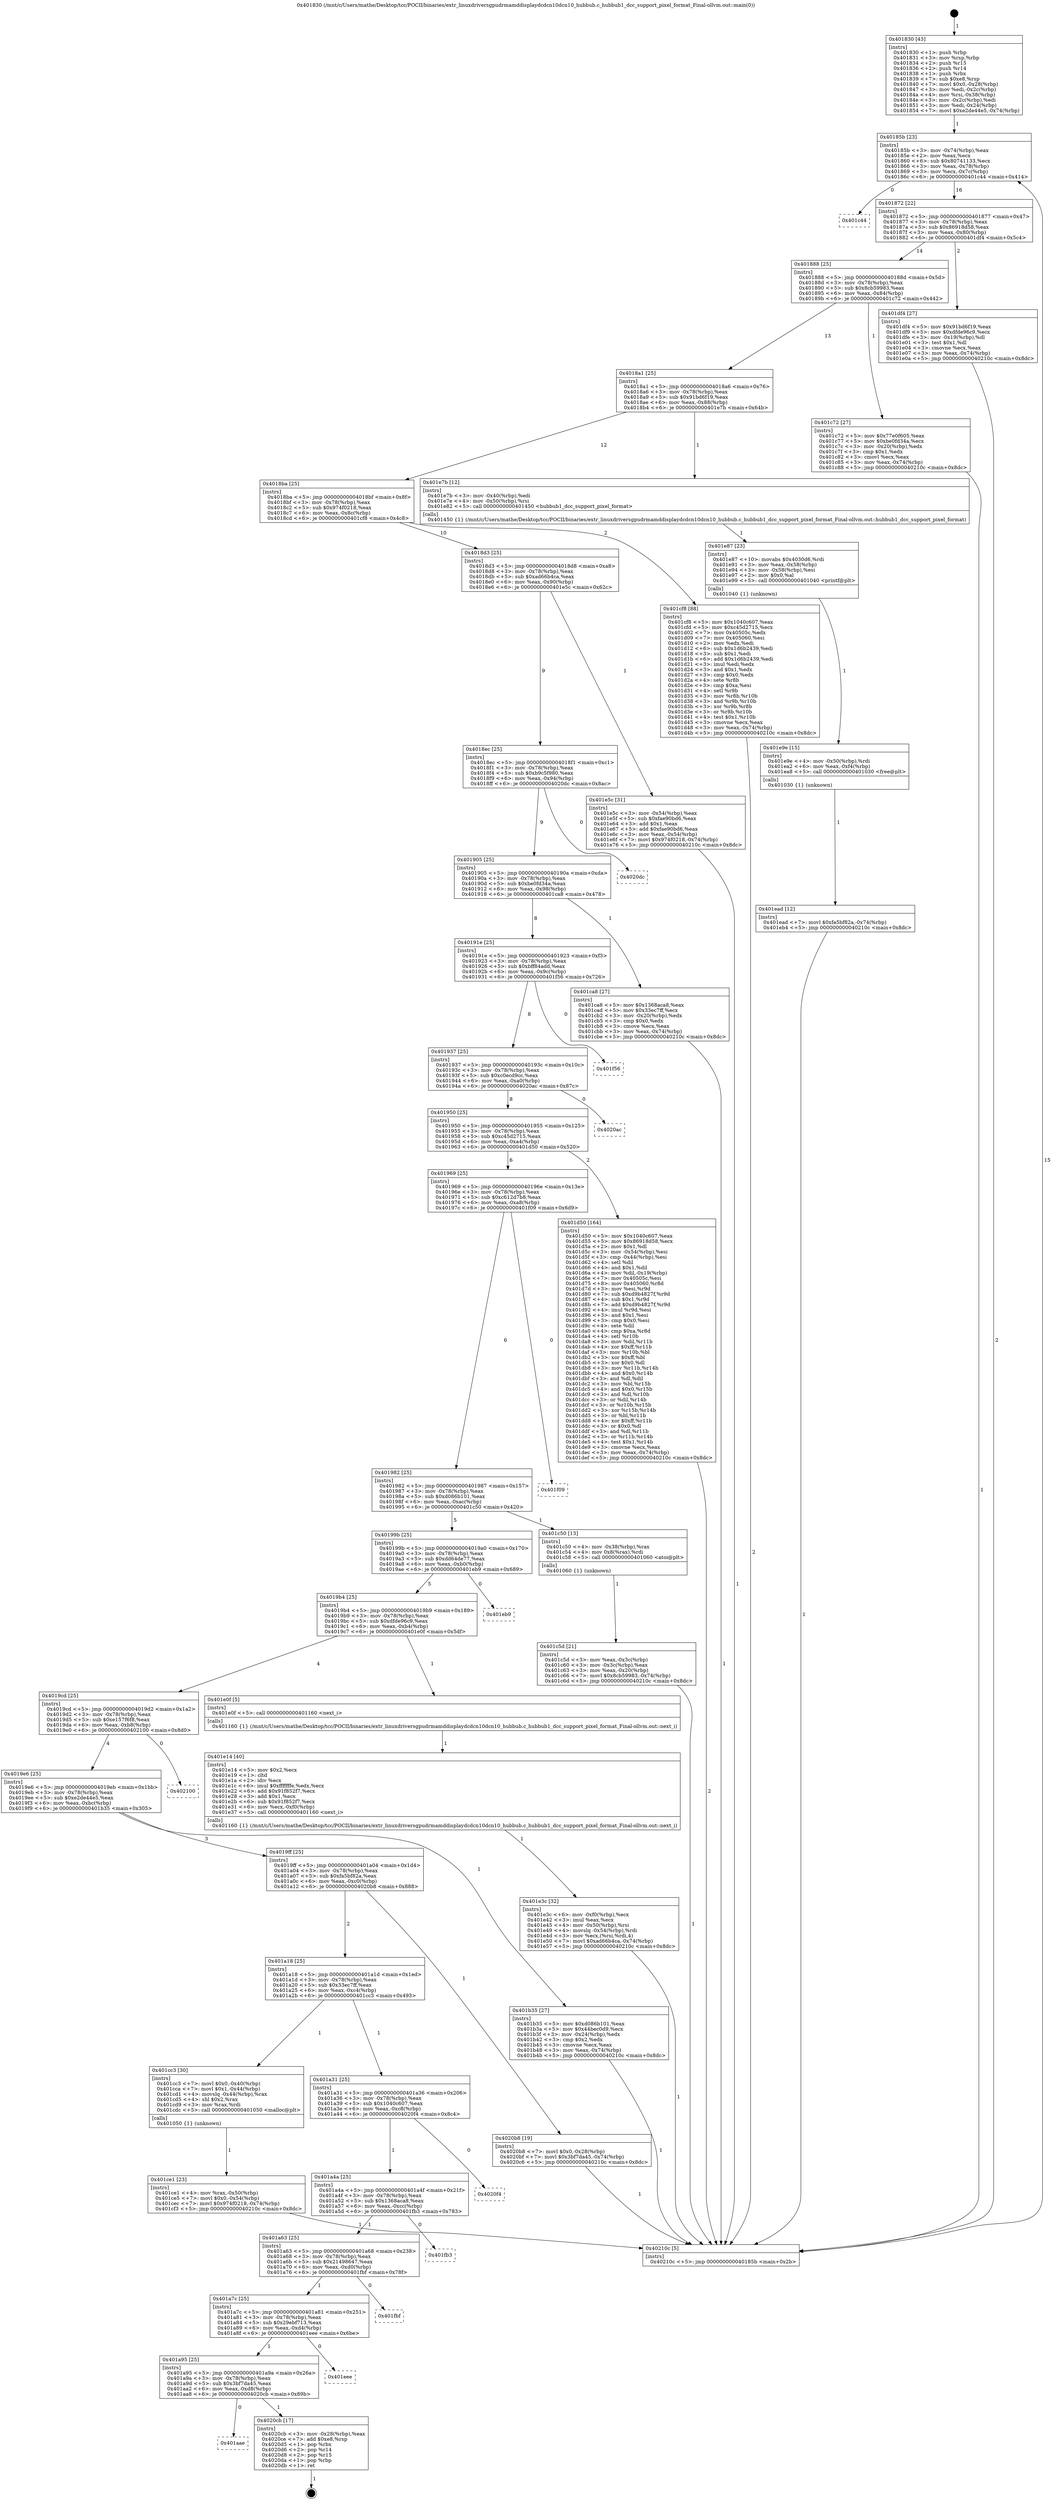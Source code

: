 digraph "0x401830" {
  label = "0x401830 (/mnt/c/Users/mathe/Desktop/tcc/POCII/binaries/extr_linuxdriversgpudrmamddisplaydcdcn10dcn10_hubbub.c_hubbub1_dcc_support_pixel_format_Final-ollvm.out::main(0))"
  labelloc = "t"
  node[shape=record]

  Entry [label="",width=0.3,height=0.3,shape=circle,fillcolor=black,style=filled]
  "0x40185b" [label="{
     0x40185b [23]\l
     | [instrs]\l
     &nbsp;&nbsp;0x40185b \<+3\>: mov -0x74(%rbp),%eax\l
     &nbsp;&nbsp;0x40185e \<+2\>: mov %eax,%ecx\l
     &nbsp;&nbsp;0x401860 \<+6\>: sub $0x80741133,%ecx\l
     &nbsp;&nbsp;0x401866 \<+3\>: mov %eax,-0x78(%rbp)\l
     &nbsp;&nbsp;0x401869 \<+3\>: mov %ecx,-0x7c(%rbp)\l
     &nbsp;&nbsp;0x40186c \<+6\>: je 0000000000401c44 \<main+0x414\>\l
  }"]
  "0x401c44" [label="{
     0x401c44\l
  }", style=dashed]
  "0x401872" [label="{
     0x401872 [22]\l
     | [instrs]\l
     &nbsp;&nbsp;0x401872 \<+5\>: jmp 0000000000401877 \<main+0x47\>\l
     &nbsp;&nbsp;0x401877 \<+3\>: mov -0x78(%rbp),%eax\l
     &nbsp;&nbsp;0x40187a \<+5\>: sub $0x86918d58,%eax\l
     &nbsp;&nbsp;0x40187f \<+3\>: mov %eax,-0x80(%rbp)\l
     &nbsp;&nbsp;0x401882 \<+6\>: je 0000000000401df4 \<main+0x5c4\>\l
  }"]
  Exit [label="",width=0.3,height=0.3,shape=circle,fillcolor=black,style=filled,peripheries=2]
  "0x401df4" [label="{
     0x401df4 [27]\l
     | [instrs]\l
     &nbsp;&nbsp;0x401df4 \<+5\>: mov $0x91bd6f19,%eax\l
     &nbsp;&nbsp;0x401df9 \<+5\>: mov $0xdfde96c9,%ecx\l
     &nbsp;&nbsp;0x401dfe \<+3\>: mov -0x19(%rbp),%dl\l
     &nbsp;&nbsp;0x401e01 \<+3\>: test $0x1,%dl\l
     &nbsp;&nbsp;0x401e04 \<+3\>: cmovne %ecx,%eax\l
     &nbsp;&nbsp;0x401e07 \<+3\>: mov %eax,-0x74(%rbp)\l
     &nbsp;&nbsp;0x401e0a \<+5\>: jmp 000000000040210c \<main+0x8dc\>\l
  }"]
  "0x401888" [label="{
     0x401888 [25]\l
     | [instrs]\l
     &nbsp;&nbsp;0x401888 \<+5\>: jmp 000000000040188d \<main+0x5d\>\l
     &nbsp;&nbsp;0x40188d \<+3\>: mov -0x78(%rbp),%eax\l
     &nbsp;&nbsp;0x401890 \<+5\>: sub $0x8cb59983,%eax\l
     &nbsp;&nbsp;0x401895 \<+6\>: mov %eax,-0x84(%rbp)\l
     &nbsp;&nbsp;0x40189b \<+6\>: je 0000000000401c72 \<main+0x442\>\l
  }"]
  "0x401aae" [label="{
     0x401aae\l
  }", style=dashed]
  "0x401c72" [label="{
     0x401c72 [27]\l
     | [instrs]\l
     &nbsp;&nbsp;0x401c72 \<+5\>: mov $0x77e0f605,%eax\l
     &nbsp;&nbsp;0x401c77 \<+5\>: mov $0xbe0fd34a,%ecx\l
     &nbsp;&nbsp;0x401c7c \<+3\>: mov -0x20(%rbp),%edx\l
     &nbsp;&nbsp;0x401c7f \<+3\>: cmp $0x1,%edx\l
     &nbsp;&nbsp;0x401c82 \<+3\>: cmovl %ecx,%eax\l
     &nbsp;&nbsp;0x401c85 \<+3\>: mov %eax,-0x74(%rbp)\l
     &nbsp;&nbsp;0x401c88 \<+5\>: jmp 000000000040210c \<main+0x8dc\>\l
  }"]
  "0x4018a1" [label="{
     0x4018a1 [25]\l
     | [instrs]\l
     &nbsp;&nbsp;0x4018a1 \<+5\>: jmp 00000000004018a6 \<main+0x76\>\l
     &nbsp;&nbsp;0x4018a6 \<+3\>: mov -0x78(%rbp),%eax\l
     &nbsp;&nbsp;0x4018a9 \<+5\>: sub $0x91bd6f19,%eax\l
     &nbsp;&nbsp;0x4018ae \<+6\>: mov %eax,-0x88(%rbp)\l
     &nbsp;&nbsp;0x4018b4 \<+6\>: je 0000000000401e7b \<main+0x64b\>\l
  }"]
  "0x4020cb" [label="{
     0x4020cb [17]\l
     | [instrs]\l
     &nbsp;&nbsp;0x4020cb \<+3\>: mov -0x28(%rbp),%eax\l
     &nbsp;&nbsp;0x4020ce \<+7\>: add $0xe8,%rsp\l
     &nbsp;&nbsp;0x4020d5 \<+1\>: pop %rbx\l
     &nbsp;&nbsp;0x4020d6 \<+2\>: pop %r14\l
     &nbsp;&nbsp;0x4020d8 \<+2\>: pop %r15\l
     &nbsp;&nbsp;0x4020da \<+1\>: pop %rbp\l
     &nbsp;&nbsp;0x4020db \<+1\>: ret\l
  }"]
  "0x401e7b" [label="{
     0x401e7b [12]\l
     | [instrs]\l
     &nbsp;&nbsp;0x401e7b \<+3\>: mov -0x40(%rbp),%edi\l
     &nbsp;&nbsp;0x401e7e \<+4\>: mov -0x50(%rbp),%rsi\l
     &nbsp;&nbsp;0x401e82 \<+5\>: call 0000000000401450 \<hubbub1_dcc_support_pixel_format\>\l
     | [calls]\l
     &nbsp;&nbsp;0x401450 \{1\} (/mnt/c/Users/mathe/Desktop/tcc/POCII/binaries/extr_linuxdriversgpudrmamddisplaydcdcn10dcn10_hubbub.c_hubbub1_dcc_support_pixel_format_Final-ollvm.out::hubbub1_dcc_support_pixel_format)\l
  }"]
  "0x4018ba" [label="{
     0x4018ba [25]\l
     | [instrs]\l
     &nbsp;&nbsp;0x4018ba \<+5\>: jmp 00000000004018bf \<main+0x8f\>\l
     &nbsp;&nbsp;0x4018bf \<+3\>: mov -0x78(%rbp),%eax\l
     &nbsp;&nbsp;0x4018c2 \<+5\>: sub $0x974f0218,%eax\l
     &nbsp;&nbsp;0x4018c7 \<+6\>: mov %eax,-0x8c(%rbp)\l
     &nbsp;&nbsp;0x4018cd \<+6\>: je 0000000000401cf8 \<main+0x4c8\>\l
  }"]
  "0x401a95" [label="{
     0x401a95 [25]\l
     | [instrs]\l
     &nbsp;&nbsp;0x401a95 \<+5\>: jmp 0000000000401a9a \<main+0x26a\>\l
     &nbsp;&nbsp;0x401a9a \<+3\>: mov -0x78(%rbp),%eax\l
     &nbsp;&nbsp;0x401a9d \<+5\>: sub $0x3bf7da45,%eax\l
     &nbsp;&nbsp;0x401aa2 \<+6\>: mov %eax,-0xd8(%rbp)\l
     &nbsp;&nbsp;0x401aa8 \<+6\>: je 00000000004020cb \<main+0x89b\>\l
  }"]
  "0x401cf8" [label="{
     0x401cf8 [88]\l
     | [instrs]\l
     &nbsp;&nbsp;0x401cf8 \<+5\>: mov $0x1040c607,%eax\l
     &nbsp;&nbsp;0x401cfd \<+5\>: mov $0xc45d2715,%ecx\l
     &nbsp;&nbsp;0x401d02 \<+7\>: mov 0x40505c,%edx\l
     &nbsp;&nbsp;0x401d09 \<+7\>: mov 0x405060,%esi\l
     &nbsp;&nbsp;0x401d10 \<+2\>: mov %edx,%edi\l
     &nbsp;&nbsp;0x401d12 \<+6\>: sub $0x1d6b2439,%edi\l
     &nbsp;&nbsp;0x401d18 \<+3\>: sub $0x1,%edi\l
     &nbsp;&nbsp;0x401d1b \<+6\>: add $0x1d6b2439,%edi\l
     &nbsp;&nbsp;0x401d21 \<+3\>: imul %edi,%edx\l
     &nbsp;&nbsp;0x401d24 \<+3\>: and $0x1,%edx\l
     &nbsp;&nbsp;0x401d27 \<+3\>: cmp $0x0,%edx\l
     &nbsp;&nbsp;0x401d2a \<+4\>: sete %r8b\l
     &nbsp;&nbsp;0x401d2e \<+3\>: cmp $0xa,%esi\l
     &nbsp;&nbsp;0x401d31 \<+4\>: setl %r9b\l
     &nbsp;&nbsp;0x401d35 \<+3\>: mov %r8b,%r10b\l
     &nbsp;&nbsp;0x401d38 \<+3\>: and %r9b,%r10b\l
     &nbsp;&nbsp;0x401d3b \<+3\>: xor %r9b,%r8b\l
     &nbsp;&nbsp;0x401d3e \<+3\>: or %r8b,%r10b\l
     &nbsp;&nbsp;0x401d41 \<+4\>: test $0x1,%r10b\l
     &nbsp;&nbsp;0x401d45 \<+3\>: cmovne %ecx,%eax\l
     &nbsp;&nbsp;0x401d48 \<+3\>: mov %eax,-0x74(%rbp)\l
     &nbsp;&nbsp;0x401d4b \<+5\>: jmp 000000000040210c \<main+0x8dc\>\l
  }"]
  "0x4018d3" [label="{
     0x4018d3 [25]\l
     | [instrs]\l
     &nbsp;&nbsp;0x4018d3 \<+5\>: jmp 00000000004018d8 \<main+0xa8\>\l
     &nbsp;&nbsp;0x4018d8 \<+3\>: mov -0x78(%rbp),%eax\l
     &nbsp;&nbsp;0x4018db \<+5\>: sub $0xad66b4ca,%eax\l
     &nbsp;&nbsp;0x4018e0 \<+6\>: mov %eax,-0x90(%rbp)\l
     &nbsp;&nbsp;0x4018e6 \<+6\>: je 0000000000401e5c \<main+0x62c\>\l
  }"]
  "0x401eee" [label="{
     0x401eee\l
  }", style=dashed]
  "0x401e5c" [label="{
     0x401e5c [31]\l
     | [instrs]\l
     &nbsp;&nbsp;0x401e5c \<+3\>: mov -0x54(%rbp),%eax\l
     &nbsp;&nbsp;0x401e5f \<+5\>: sub $0xfae90bd6,%eax\l
     &nbsp;&nbsp;0x401e64 \<+3\>: add $0x1,%eax\l
     &nbsp;&nbsp;0x401e67 \<+5\>: add $0xfae90bd6,%eax\l
     &nbsp;&nbsp;0x401e6c \<+3\>: mov %eax,-0x54(%rbp)\l
     &nbsp;&nbsp;0x401e6f \<+7\>: movl $0x974f0218,-0x74(%rbp)\l
     &nbsp;&nbsp;0x401e76 \<+5\>: jmp 000000000040210c \<main+0x8dc\>\l
  }"]
  "0x4018ec" [label="{
     0x4018ec [25]\l
     | [instrs]\l
     &nbsp;&nbsp;0x4018ec \<+5\>: jmp 00000000004018f1 \<main+0xc1\>\l
     &nbsp;&nbsp;0x4018f1 \<+3\>: mov -0x78(%rbp),%eax\l
     &nbsp;&nbsp;0x4018f4 \<+5\>: sub $0xb9c5f980,%eax\l
     &nbsp;&nbsp;0x4018f9 \<+6\>: mov %eax,-0x94(%rbp)\l
     &nbsp;&nbsp;0x4018ff \<+6\>: je 00000000004020dc \<main+0x8ac\>\l
  }"]
  "0x401a7c" [label="{
     0x401a7c [25]\l
     | [instrs]\l
     &nbsp;&nbsp;0x401a7c \<+5\>: jmp 0000000000401a81 \<main+0x251\>\l
     &nbsp;&nbsp;0x401a81 \<+3\>: mov -0x78(%rbp),%eax\l
     &nbsp;&nbsp;0x401a84 \<+5\>: sub $0x29ebf713,%eax\l
     &nbsp;&nbsp;0x401a89 \<+6\>: mov %eax,-0xd4(%rbp)\l
     &nbsp;&nbsp;0x401a8f \<+6\>: je 0000000000401eee \<main+0x6be\>\l
  }"]
  "0x4020dc" [label="{
     0x4020dc\l
  }", style=dashed]
  "0x401905" [label="{
     0x401905 [25]\l
     | [instrs]\l
     &nbsp;&nbsp;0x401905 \<+5\>: jmp 000000000040190a \<main+0xda\>\l
     &nbsp;&nbsp;0x40190a \<+3\>: mov -0x78(%rbp),%eax\l
     &nbsp;&nbsp;0x40190d \<+5\>: sub $0xbe0fd34a,%eax\l
     &nbsp;&nbsp;0x401912 \<+6\>: mov %eax,-0x98(%rbp)\l
     &nbsp;&nbsp;0x401918 \<+6\>: je 0000000000401ca8 \<main+0x478\>\l
  }"]
  "0x401fbf" [label="{
     0x401fbf\l
  }", style=dashed]
  "0x401ca8" [label="{
     0x401ca8 [27]\l
     | [instrs]\l
     &nbsp;&nbsp;0x401ca8 \<+5\>: mov $0x1368aca8,%eax\l
     &nbsp;&nbsp;0x401cad \<+5\>: mov $0x33ec7ff,%ecx\l
     &nbsp;&nbsp;0x401cb2 \<+3\>: mov -0x20(%rbp),%edx\l
     &nbsp;&nbsp;0x401cb5 \<+3\>: cmp $0x0,%edx\l
     &nbsp;&nbsp;0x401cb8 \<+3\>: cmove %ecx,%eax\l
     &nbsp;&nbsp;0x401cbb \<+3\>: mov %eax,-0x74(%rbp)\l
     &nbsp;&nbsp;0x401cbe \<+5\>: jmp 000000000040210c \<main+0x8dc\>\l
  }"]
  "0x40191e" [label="{
     0x40191e [25]\l
     | [instrs]\l
     &nbsp;&nbsp;0x40191e \<+5\>: jmp 0000000000401923 \<main+0xf3\>\l
     &nbsp;&nbsp;0x401923 \<+3\>: mov -0x78(%rbp),%eax\l
     &nbsp;&nbsp;0x401926 \<+5\>: sub $0xbff84add,%eax\l
     &nbsp;&nbsp;0x40192b \<+6\>: mov %eax,-0x9c(%rbp)\l
     &nbsp;&nbsp;0x401931 \<+6\>: je 0000000000401f56 \<main+0x726\>\l
  }"]
  "0x401a63" [label="{
     0x401a63 [25]\l
     | [instrs]\l
     &nbsp;&nbsp;0x401a63 \<+5\>: jmp 0000000000401a68 \<main+0x238\>\l
     &nbsp;&nbsp;0x401a68 \<+3\>: mov -0x78(%rbp),%eax\l
     &nbsp;&nbsp;0x401a6b \<+5\>: sub $0x21498647,%eax\l
     &nbsp;&nbsp;0x401a70 \<+6\>: mov %eax,-0xd0(%rbp)\l
     &nbsp;&nbsp;0x401a76 \<+6\>: je 0000000000401fbf \<main+0x78f\>\l
  }"]
  "0x401f56" [label="{
     0x401f56\l
  }", style=dashed]
  "0x401937" [label="{
     0x401937 [25]\l
     | [instrs]\l
     &nbsp;&nbsp;0x401937 \<+5\>: jmp 000000000040193c \<main+0x10c\>\l
     &nbsp;&nbsp;0x40193c \<+3\>: mov -0x78(%rbp),%eax\l
     &nbsp;&nbsp;0x40193f \<+5\>: sub $0xc0ecd9cc,%eax\l
     &nbsp;&nbsp;0x401944 \<+6\>: mov %eax,-0xa0(%rbp)\l
     &nbsp;&nbsp;0x40194a \<+6\>: je 00000000004020ac \<main+0x87c\>\l
  }"]
  "0x401fb3" [label="{
     0x401fb3\l
  }", style=dashed]
  "0x4020ac" [label="{
     0x4020ac\l
  }", style=dashed]
  "0x401950" [label="{
     0x401950 [25]\l
     | [instrs]\l
     &nbsp;&nbsp;0x401950 \<+5\>: jmp 0000000000401955 \<main+0x125\>\l
     &nbsp;&nbsp;0x401955 \<+3\>: mov -0x78(%rbp),%eax\l
     &nbsp;&nbsp;0x401958 \<+5\>: sub $0xc45d2715,%eax\l
     &nbsp;&nbsp;0x40195d \<+6\>: mov %eax,-0xa4(%rbp)\l
     &nbsp;&nbsp;0x401963 \<+6\>: je 0000000000401d50 \<main+0x520\>\l
  }"]
  "0x401a4a" [label="{
     0x401a4a [25]\l
     | [instrs]\l
     &nbsp;&nbsp;0x401a4a \<+5\>: jmp 0000000000401a4f \<main+0x21f\>\l
     &nbsp;&nbsp;0x401a4f \<+3\>: mov -0x78(%rbp),%eax\l
     &nbsp;&nbsp;0x401a52 \<+5\>: sub $0x1368aca8,%eax\l
     &nbsp;&nbsp;0x401a57 \<+6\>: mov %eax,-0xcc(%rbp)\l
     &nbsp;&nbsp;0x401a5d \<+6\>: je 0000000000401fb3 \<main+0x783\>\l
  }"]
  "0x401d50" [label="{
     0x401d50 [164]\l
     | [instrs]\l
     &nbsp;&nbsp;0x401d50 \<+5\>: mov $0x1040c607,%eax\l
     &nbsp;&nbsp;0x401d55 \<+5\>: mov $0x86918d58,%ecx\l
     &nbsp;&nbsp;0x401d5a \<+2\>: mov $0x1,%dl\l
     &nbsp;&nbsp;0x401d5c \<+3\>: mov -0x54(%rbp),%esi\l
     &nbsp;&nbsp;0x401d5f \<+3\>: cmp -0x44(%rbp),%esi\l
     &nbsp;&nbsp;0x401d62 \<+4\>: setl %dil\l
     &nbsp;&nbsp;0x401d66 \<+4\>: and $0x1,%dil\l
     &nbsp;&nbsp;0x401d6a \<+4\>: mov %dil,-0x19(%rbp)\l
     &nbsp;&nbsp;0x401d6e \<+7\>: mov 0x40505c,%esi\l
     &nbsp;&nbsp;0x401d75 \<+8\>: mov 0x405060,%r8d\l
     &nbsp;&nbsp;0x401d7d \<+3\>: mov %esi,%r9d\l
     &nbsp;&nbsp;0x401d80 \<+7\>: sub $0xd9b4827f,%r9d\l
     &nbsp;&nbsp;0x401d87 \<+4\>: sub $0x1,%r9d\l
     &nbsp;&nbsp;0x401d8b \<+7\>: add $0xd9b4827f,%r9d\l
     &nbsp;&nbsp;0x401d92 \<+4\>: imul %r9d,%esi\l
     &nbsp;&nbsp;0x401d96 \<+3\>: and $0x1,%esi\l
     &nbsp;&nbsp;0x401d99 \<+3\>: cmp $0x0,%esi\l
     &nbsp;&nbsp;0x401d9c \<+4\>: sete %dil\l
     &nbsp;&nbsp;0x401da0 \<+4\>: cmp $0xa,%r8d\l
     &nbsp;&nbsp;0x401da4 \<+4\>: setl %r10b\l
     &nbsp;&nbsp;0x401da8 \<+3\>: mov %dil,%r11b\l
     &nbsp;&nbsp;0x401dab \<+4\>: xor $0xff,%r11b\l
     &nbsp;&nbsp;0x401daf \<+3\>: mov %r10b,%bl\l
     &nbsp;&nbsp;0x401db2 \<+3\>: xor $0xff,%bl\l
     &nbsp;&nbsp;0x401db5 \<+3\>: xor $0x0,%dl\l
     &nbsp;&nbsp;0x401db8 \<+3\>: mov %r11b,%r14b\l
     &nbsp;&nbsp;0x401dbb \<+4\>: and $0x0,%r14b\l
     &nbsp;&nbsp;0x401dbf \<+3\>: and %dl,%dil\l
     &nbsp;&nbsp;0x401dc2 \<+3\>: mov %bl,%r15b\l
     &nbsp;&nbsp;0x401dc5 \<+4\>: and $0x0,%r15b\l
     &nbsp;&nbsp;0x401dc9 \<+3\>: and %dl,%r10b\l
     &nbsp;&nbsp;0x401dcc \<+3\>: or %dil,%r14b\l
     &nbsp;&nbsp;0x401dcf \<+3\>: or %r10b,%r15b\l
     &nbsp;&nbsp;0x401dd2 \<+3\>: xor %r15b,%r14b\l
     &nbsp;&nbsp;0x401dd5 \<+3\>: or %bl,%r11b\l
     &nbsp;&nbsp;0x401dd8 \<+4\>: xor $0xff,%r11b\l
     &nbsp;&nbsp;0x401ddc \<+3\>: or $0x0,%dl\l
     &nbsp;&nbsp;0x401ddf \<+3\>: and %dl,%r11b\l
     &nbsp;&nbsp;0x401de2 \<+3\>: or %r11b,%r14b\l
     &nbsp;&nbsp;0x401de5 \<+4\>: test $0x1,%r14b\l
     &nbsp;&nbsp;0x401de9 \<+3\>: cmovne %ecx,%eax\l
     &nbsp;&nbsp;0x401dec \<+3\>: mov %eax,-0x74(%rbp)\l
     &nbsp;&nbsp;0x401def \<+5\>: jmp 000000000040210c \<main+0x8dc\>\l
  }"]
  "0x401969" [label="{
     0x401969 [25]\l
     | [instrs]\l
     &nbsp;&nbsp;0x401969 \<+5\>: jmp 000000000040196e \<main+0x13e\>\l
     &nbsp;&nbsp;0x40196e \<+3\>: mov -0x78(%rbp),%eax\l
     &nbsp;&nbsp;0x401971 \<+5\>: sub $0xc612d7b8,%eax\l
     &nbsp;&nbsp;0x401976 \<+6\>: mov %eax,-0xa8(%rbp)\l
     &nbsp;&nbsp;0x40197c \<+6\>: je 0000000000401f09 \<main+0x6d9\>\l
  }"]
  "0x4020f4" [label="{
     0x4020f4\l
  }", style=dashed]
  "0x401f09" [label="{
     0x401f09\l
  }", style=dashed]
  "0x401982" [label="{
     0x401982 [25]\l
     | [instrs]\l
     &nbsp;&nbsp;0x401982 \<+5\>: jmp 0000000000401987 \<main+0x157\>\l
     &nbsp;&nbsp;0x401987 \<+3\>: mov -0x78(%rbp),%eax\l
     &nbsp;&nbsp;0x40198a \<+5\>: sub $0xd086b101,%eax\l
     &nbsp;&nbsp;0x40198f \<+6\>: mov %eax,-0xac(%rbp)\l
     &nbsp;&nbsp;0x401995 \<+6\>: je 0000000000401c50 \<main+0x420\>\l
  }"]
  "0x401ead" [label="{
     0x401ead [12]\l
     | [instrs]\l
     &nbsp;&nbsp;0x401ead \<+7\>: movl $0xfa5bf82a,-0x74(%rbp)\l
     &nbsp;&nbsp;0x401eb4 \<+5\>: jmp 000000000040210c \<main+0x8dc\>\l
  }"]
  "0x401c50" [label="{
     0x401c50 [13]\l
     | [instrs]\l
     &nbsp;&nbsp;0x401c50 \<+4\>: mov -0x38(%rbp),%rax\l
     &nbsp;&nbsp;0x401c54 \<+4\>: mov 0x8(%rax),%rdi\l
     &nbsp;&nbsp;0x401c58 \<+5\>: call 0000000000401060 \<atoi@plt\>\l
     | [calls]\l
     &nbsp;&nbsp;0x401060 \{1\} (unknown)\l
  }"]
  "0x40199b" [label="{
     0x40199b [25]\l
     | [instrs]\l
     &nbsp;&nbsp;0x40199b \<+5\>: jmp 00000000004019a0 \<main+0x170\>\l
     &nbsp;&nbsp;0x4019a0 \<+3\>: mov -0x78(%rbp),%eax\l
     &nbsp;&nbsp;0x4019a3 \<+5\>: sub $0xdd64de77,%eax\l
     &nbsp;&nbsp;0x4019a8 \<+6\>: mov %eax,-0xb0(%rbp)\l
     &nbsp;&nbsp;0x4019ae \<+6\>: je 0000000000401eb9 \<main+0x689\>\l
  }"]
  "0x401e9e" [label="{
     0x401e9e [15]\l
     | [instrs]\l
     &nbsp;&nbsp;0x401e9e \<+4\>: mov -0x50(%rbp),%rdi\l
     &nbsp;&nbsp;0x401ea2 \<+6\>: mov %eax,-0xf4(%rbp)\l
     &nbsp;&nbsp;0x401ea8 \<+5\>: call 0000000000401030 \<free@plt\>\l
     | [calls]\l
     &nbsp;&nbsp;0x401030 \{1\} (unknown)\l
  }"]
  "0x401eb9" [label="{
     0x401eb9\l
  }", style=dashed]
  "0x4019b4" [label="{
     0x4019b4 [25]\l
     | [instrs]\l
     &nbsp;&nbsp;0x4019b4 \<+5\>: jmp 00000000004019b9 \<main+0x189\>\l
     &nbsp;&nbsp;0x4019b9 \<+3\>: mov -0x78(%rbp),%eax\l
     &nbsp;&nbsp;0x4019bc \<+5\>: sub $0xdfde96c9,%eax\l
     &nbsp;&nbsp;0x4019c1 \<+6\>: mov %eax,-0xb4(%rbp)\l
     &nbsp;&nbsp;0x4019c7 \<+6\>: je 0000000000401e0f \<main+0x5df\>\l
  }"]
  "0x401e87" [label="{
     0x401e87 [23]\l
     | [instrs]\l
     &nbsp;&nbsp;0x401e87 \<+10\>: movabs $0x4030d6,%rdi\l
     &nbsp;&nbsp;0x401e91 \<+3\>: mov %eax,-0x58(%rbp)\l
     &nbsp;&nbsp;0x401e94 \<+3\>: mov -0x58(%rbp),%esi\l
     &nbsp;&nbsp;0x401e97 \<+2\>: mov $0x0,%al\l
     &nbsp;&nbsp;0x401e99 \<+5\>: call 0000000000401040 \<printf@plt\>\l
     | [calls]\l
     &nbsp;&nbsp;0x401040 \{1\} (unknown)\l
  }"]
  "0x401e0f" [label="{
     0x401e0f [5]\l
     | [instrs]\l
     &nbsp;&nbsp;0x401e0f \<+5\>: call 0000000000401160 \<next_i\>\l
     | [calls]\l
     &nbsp;&nbsp;0x401160 \{1\} (/mnt/c/Users/mathe/Desktop/tcc/POCII/binaries/extr_linuxdriversgpudrmamddisplaydcdcn10dcn10_hubbub.c_hubbub1_dcc_support_pixel_format_Final-ollvm.out::next_i)\l
  }"]
  "0x4019cd" [label="{
     0x4019cd [25]\l
     | [instrs]\l
     &nbsp;&nbsp;0x4019cd \<+5\>: jmp 00000000004019d2 \<main+0x1a2\>\l
     &nbsp;&nbsp;0x4019d2 \<+3\>: mov -0x78(%rbp),%eax\l
     &nbsp;&nbsp;0x4019d5 \<+5\>: sub $0xe157f6f8,%eax\l
     &nbsp;&nbsp;0x4019da \<+6\>: mov %eax,-0xb8(%rbp)\l
     &nbsp;&nbsp;0x4019e0 \<+6\>: je 0000000000402100 \<main+0x8d0\>\l
  }"]
  "0x401e3c" [label="{
     0x401e3c [32]\l
     | [instrs]\l
     &nbsp;&nbsp;0x401e3c \<+6\>: mov -0xf0(%rbp),%ecx\l
     &nbsp;&nbsp;0x401e42 \<+3\>: imul %eax,%ecx\l
     &nbsp;&nbsp;0x401e45 \<+4\>: mov -0x50(%rbp),%rsi\l
     &nbsp;&nbsp;0x401e49 \<+4\>: movslq -0x54(%rbp),%rdi\l
     &nbsp;&nbsp;0x401e4d \<+3\>: mov %ecx,(%rsi,%rdi,4)\l
     &nbsp;&nbsp;0x401e50 \<+7\>: movl $0xad66b4ca,-0x74(%rbp)\l
     &nbsp;&nbsp;0x401e57 \<+5\>: jmp 000000000040210c \<main+0x8dc\>\l
  }"]
  "0x402100" [label="{
     0x402100\l
  }", style=dashed]
  "0x4019e6" [label="{
     0x4019e6 [25]\l
     | [instrs]\l
     &nbsp;&nbsp;0x4019e6 \<+5\>: jmp 00000000004019eb \<main+0x1bb\>\l
     &nbsp;&nbsp;0x4019eb \<+3\>: mov -0x78(%rbp),%eax\l
     &nbsp;&nbsp;0x4019ee \<+5\>: sub $0xe2de44e5,%eax\l
     &nbsp;&nbsp;0x4019f3 \<+6\>: mov %eax,-0xbc(%rbp)\l
     &nbsp;&nbsp;0x4019f9 \<+6\>: je 0000000000401b35 \<main+0x305\>\l
  }"]
  "0x401e14" [label="{
     0x401e14 [40]\l
     | [instrs]\l
     &nbsp;&nbsp;0x401e14 \<+5\>: mov $0x2,%ecx\l
     &nbsp;&nbsp;0x401e19 \<+1\>: cltd\l
     &nbsp;&nbsp;0x401e1a \<+2\>: idiv %ecx\l
     &nbsp;&nbsp;0x401e1c \<+6\>: imul $0xfffffffe,%edx,%ecx\l
     &nbsp;&nbsp;0x401e22 \<+6\>: add $0x91f852f7,%ecx\l
     &nbsp;&nbsp;0x401e28 \<+3\>: add $0x1,%ecx\l
     &nbsp;&nbsp;0x401e2b \<+6\>: sub $0x91f852f7,%ecx\l
     &nbsp;&nbsp;0x401e31 \<+6\>: mov %ecx,-0xf0(%rbp)\l
     &nbsp;&nbsp;0x401e37 \<+5\>: call 0000000000401160 \<next_i\>\l
     | [calls]\l
     &nbsp;&nbsp;0x401160 \{1\} (/mnt/c/Users/mathe/Desktop/tcc/POCII/binaries/extr_linuxdriversgpudrmamddisplaydcdcn10dcn10_hubbub.c_hubbub1_dcc_support_pixel_format_Final-ollvm.out::next_i)\l
  }"]
  "0x401b35" [label="{
     0x401b35 [27]\l
     | [instrs]\l
     &nbsp;&nbsp;0x401b35 \<+5\>: mov $0xd086b101,%eax\l
     &nbsp;&nbsp;0x401b3a \<+5\>: mov $0x44bec0d9,%ecx\l
     &nbsp;&nbsp;0x401b3f \<+3\>: mov -0x24(%rbp),%edx\l
     &nbsp;&nbsp;0x401b42 \<+3\>: cmp $0x2,%edx\l
     &nbsp;&nbsp;0x401b45 \<+3\>: cmovne %ecx,%eax\l
     &nbsp;&nbsp;0x401b48 \<+3\>: mov %eax,-0x74(%rbp)\l
     &nbsp;&nbsp;0x401b4b \<+5\>: jmp 000000000040210c \<main+0x8dc\>\l
  }"]
  "0x4019ff" [label="{
     0x4019ff [25]\l
     | [instrs]\l
     &nbsp;&nbsp;0x4019ff \<+5\>: jmp 0000000000401a04 \<main+0x1d4\>\l
     &nbsp;&nbsp;0x401a04 \<+3\>: mov -0x78(%rbp),%eax\l
     &nbsp;&nbsp;0x401a07 \<+5\>: sub $0xfa5bf82a,%eax\l
     &nbsp;&nbsp;0x401a0c \<+6\>: mov %eax,-0xc0(%rbp)\l
     &nbsp;&nbsp;0x401a12 \<+6\>: je 00000000004020b8 \<main+0x888\>\l
  }"]
  "0x40210c" [label="{
     0x40210c [5]\l
     | [instrs]\l
     &nbsp;&nbsp;0x40210c \<+5\>: jmp 000000000040185b \<main+0x2b\>\l
  }"]
  "0x401830" [label="{
     0x401830 [43]\l
     | [instrs]\l
     &nbsp;&nbsp;0x401830 \<+1\>: push %rbp\l
     &nbsp;&nbsp;0x401831 \<+3\>: mov %rsp,%rbp\l
     &nbsp;&nbsp;0x401834 \<+2\>: push %r15\l
     &nbsp;&nbsp;0x401836 \<+2\>: push %r14\l
     &nbsp;&nbsp;0x401838 \<+1\>: push %rbx\l
     &nbsp;&nbsp;0x401839 \<+7\>: sub $0xe8,%rsp\l
     &nbsp;&nbsp;0x401840 \<+7\>: movl $0x0,-0x28(%rbp)\l
     &nbsp;&nbsp;0x401847 \<+3\>: mov %edi,-0x2c(%rbp)\l
     &nbsp;&nbsp;0x40184a \<+4\>: mov %rsi,-0x38(%rbp)\l
     &nbsp;&nbsp;0x40184e \<+3\>: mov -0x2c(%rbp),%edi\l
     &nbsp;&nbsp;0x401851 \<+3\>: mov %edi,-0x24(%rbp)\l
     &nbsp;&nbsp;0x401854 \<+7\>: movl $0xe2de44e5,-0x74(%rbp)\l
  }"]
  "0x401c5d" [label="{
     0x401c5d [21]\l
     | [instrs]\l
     &nbsp;&nbsp;0x401c5d \<+3\>: mov %eax,-0x3c(%rbp)\l
     &nbsp;&nbsp;0x401c60 \<+3\>: mov -0x3c(%rbp),%eax\l
     &nbsp;&nbsp;0x401c63 \<+3\>: mov %eax,-0x20(%rbp)\l
     &nbsp;&nbsp;0x401c66 \<+7\>: movl $0x8cb59983,-0x74(%rbp)\l
     &nbsp;&nbsp;0x401c6d \<+5\>: jmp 000000000040210c \<main+0x8dc\>\l
  }"]
  "0x401ce1" [label="{
     0x401ce1 [23]\l
     | [instrs]\l
     &nbsp;&nbsp;0x401ce1 \<+4\>: mov %rax,-0x50(%rbp)\l
     &nbsp;&nbsp;0x401ce5 \<+7\>: movl $0x0,-0x54(%rbp)\l
     &nbsp;&nbsp;0x401cec \<+7\>: movl $0x974f0218,-0x74(%rbp)\l
     &nbsp;&nbsp;0x401cf3 \<+5\>: jmp 000000000040210c \<main+0x8dc\>\l
  }"]
  "0x4020b8" [label="{
     0x4020b8 [19]\l
     | [instrs]\l
     &nbsp;&nbsp;0x4020b8 \<+7\>: movl $0x0,-0x28(%rbp)\l
     &nbsp;&nbsp;0x4020bf \<+7\>: movl $0x3bf7da45,-0x74(%rbp)\l
     &nbsp;&nbsp;0x4020c6 \<+5\>: jmp 000000000040210c \<main+0x8dc\>\l
  }"]
  "0x401a18" [label="{
     0x401a18 [25]\l
     | [instrs]\l
     &nbsp;&nbsp;0x401a18 \<+5\>: jmp 0000000000401a1d \<main+0x1ed\>\l
     &nbsp;&nbsp;0x401a1d \<+3\>: mov -0x78(%rbp),%eax\l
     &nbsp;&nbsp;0x401a20 \<+5\>: sub $0x33ec7ff,%eax\l
     &nbsp;&nbsp;0x401a25 \<+6\>: mov %eax,-0xc4(%rbp)\l
     &nbsp;&nbsp;0x401a2b \<+6\>: je 0000000000401cc3 \<main+0x493\>\l
  }"]
  "0x401a31" [label="{
     0x401a31 [25]\l
     | [instrs]\l
     &nbsp;&nbsp;0x401a31 \<+5\>: jmp 0000000000401a36 \<main+0x206\>\l
     &nbsp;&nbsp;0x401a36 \<+3\>: mov -0x78(%rbp),%eax\l
     &nbsp;&nbsp;0x401a39 \<+5\>: sub $0x1040c607,%eax\l
     &nbsp;&nbsp;0x401a3e \<+6\>: mov %eax,-0xc8(%rbp)\l
     &nbsp;&nbsp;0x401a44 \<+6\>: je 00000000004020f4 \<main+0x8c4\>\l
  }"]
  "0x401cc3" [label="{
     0x401cc3 [30]\l
     | [instrs]\l
     &nbsp;&nbsp;0x401cc3 \<+7\>: movl $0x0,-0x40(%rbp)\l
     &nbsp;&nbsp;0x401cca \<+7\>: movl $0x1,-0x44(%rbp)\l
     &nbsp;&nbsp;0x401cd1 \<+4\>: movslq -0x44(%rbp),%rax\l
     &nbsp;&nbsp;0x401cd5 \<+4\>: shl $0x2,%rax\l
     &nbsp;&nbsp;0x401cd9 \<+3\>: mov %rax,%rdi\l
     &nbsp;&nbsp;0x401cdc \<+5\>: call 0000000000401050 \<malloc@plt\>\l
     | [calls]\l
     &nbsp;&nbsp;0x401050 \{1\} (unknown)\l
  }"]
  Entry -> "0x401830" [label=" 1"]
  "0x40185b" -> "0x401c44" [label=" 0"]
  "0x40185b" -> "0x401872" [label=" 16"]
  "0x4020cb" -> Exit [label=" 1"]
  "0x401872" -> "0x401df4" [label=" 2"]
  "0x401872" -> "0x401888" [label=" 14"]
  "0x401a95" -> "0x401aae" [label=" 0"]
  "0x401888" -> "0x401c72" [label=" 1"]
  "0x401888" -> "0x4018a1" [label=" 13"]
  "0x401a95" -> "0x4020cb" [label=" 1"]
  "0x4018a1" -> "0x401e7b" [label=" 1"]
  "0x4018a1" -> "0x4018ba" [label=" 12"]
  "0x401a7c" -> "0x401a95" [label=" 1"]
  "0x4018ba" -> "0x401cf8" [label=" 2"]
  "0x4018ba" -> "0x4018d3" [label=" 10"]
  "0x401a7c" -> "0x401eee" [label=" 0"]
  "0x4018d3" -> "0x401e5c" [label=" 1"]
  "0x4018d3" -> "0x4018ec" [label=" 9"]
  "0x401a63" -> "0x401a7c" [label=" 1"]
  "0x4018ec" -> "0x4020dc" [label=" 0"]
  "0x4018ec" -> "0x401905" [label=" 9"]
  "0x401a63" -> "0x401fbf" [label=" 0"]
  "0x401905" -> "0x401ca8" [label=" 1"]
  "0x401905" -> "0x40191e" [label=" 8"]
  "0x401a4a" -> "0x401a63" [label=" 1"]
  "0x40191e" -> "0x401f56" [label=" 0"]
  "0x40191e" -> "0x401937" [label=" 8"]
  "0x401a4a" -> "0x401fb3" [label=" 0"]
  "0x401937" -> "0x4020ac" [label=" 0"]
  "0x401937" -> "0x401950" [label=" 8"]
  "0x401a31" -> "0x401a4a" [label=" 1"]
  "0x401950" -> "0x401d50" [label=" 2"]
  "0x401950" -> "0x401969" [label=" 6"]
  "0x401a31" -> "0x4020f4" [label=" 0"]
  "0x401969" -> "0x401f09" [label=" 0"]
  "0x401969" -> "0x401982" [label=" 6"]
  "0x4020b8" -> "0x40210c" [label=" 1"]
  "0x401982" -> "0x401c50" [label=" 1"]
  "0x401982" -> "0x40199b" [label=" 5"]
  "0x401ead" -> "0x40210c" [label=" 1"]
  "0x40199b" -> "0x401eb9" [label=" 0"]
  "0x40199b" -> "0x4019b4" [label=" 5"]
  "0x401e9e" -> "0x401ead" [label=" 1"]
  "0x4019b4" -> "0x401e0f" [label=" 1"]
  "0x4019b4" -> "0x4019cd" [label=" 4"]
  "0x401e87" -> "0x401e9e" [label=" 1"]
  "0x4019cd" -> "0x402100" [label=" 0"]
  "0x4019cd" -> "0x4019e6" [label=" 4"]
  "0x401e7b" -> "0x401e87" [label=" 1"]
  "0x4019e6" -> "0x401b35" [label=" 1"]
  "0x4019e6" -> "0x4019ff" [label=" 3"]
  "0x401b35" -> "0x40210c" [label=" 1"]
  "0x401830" -> "0x40185b" [label=" 1"]
  "0x40210c" -> "0x40185b" [label=" 15"]
  "0x401c50" -> "0x401c5d" [label=" 1"]
  "0x401c5d" -> "0x40210c" [label=" 1"]
  "0x401c72" -> "0x40210c" [label=" 1"]
  "0x401ca8" -> "0x40210c" [label=" 1"]
  "0x401e5c" -> "0x40210c" [label=" 1"]
  "0x4019ff" -> "0x4020b8" [label=" 1"]
  "0x4019ff" -> "0x401a18" [label=" 2"]
  "0x401e3c" -> "0x40210c" [label=" 1"]
  "0x401a18" -> "0x401cc3" [label=" 1"]
  "0x401a18" -> "0x401a31" [label=" 1"]
  "0x401cc3" -> "0x401ce1" [label=" 1"]
  "0x401ce1" -> "0x40210c" [label=" 1"]
  "0x401cf8" -> "0x40210c" [label=" 2"]
  "0x401d50" -> "0x40210c" [label=" 2"]
  "0x401df4" -> "0x40210c" [label=" 2"]
  "0x401e0f" -> "0x401e14" [label=" 1"]
  "0x401e14" -> "0x401e3c" [label=" 1"]
}
